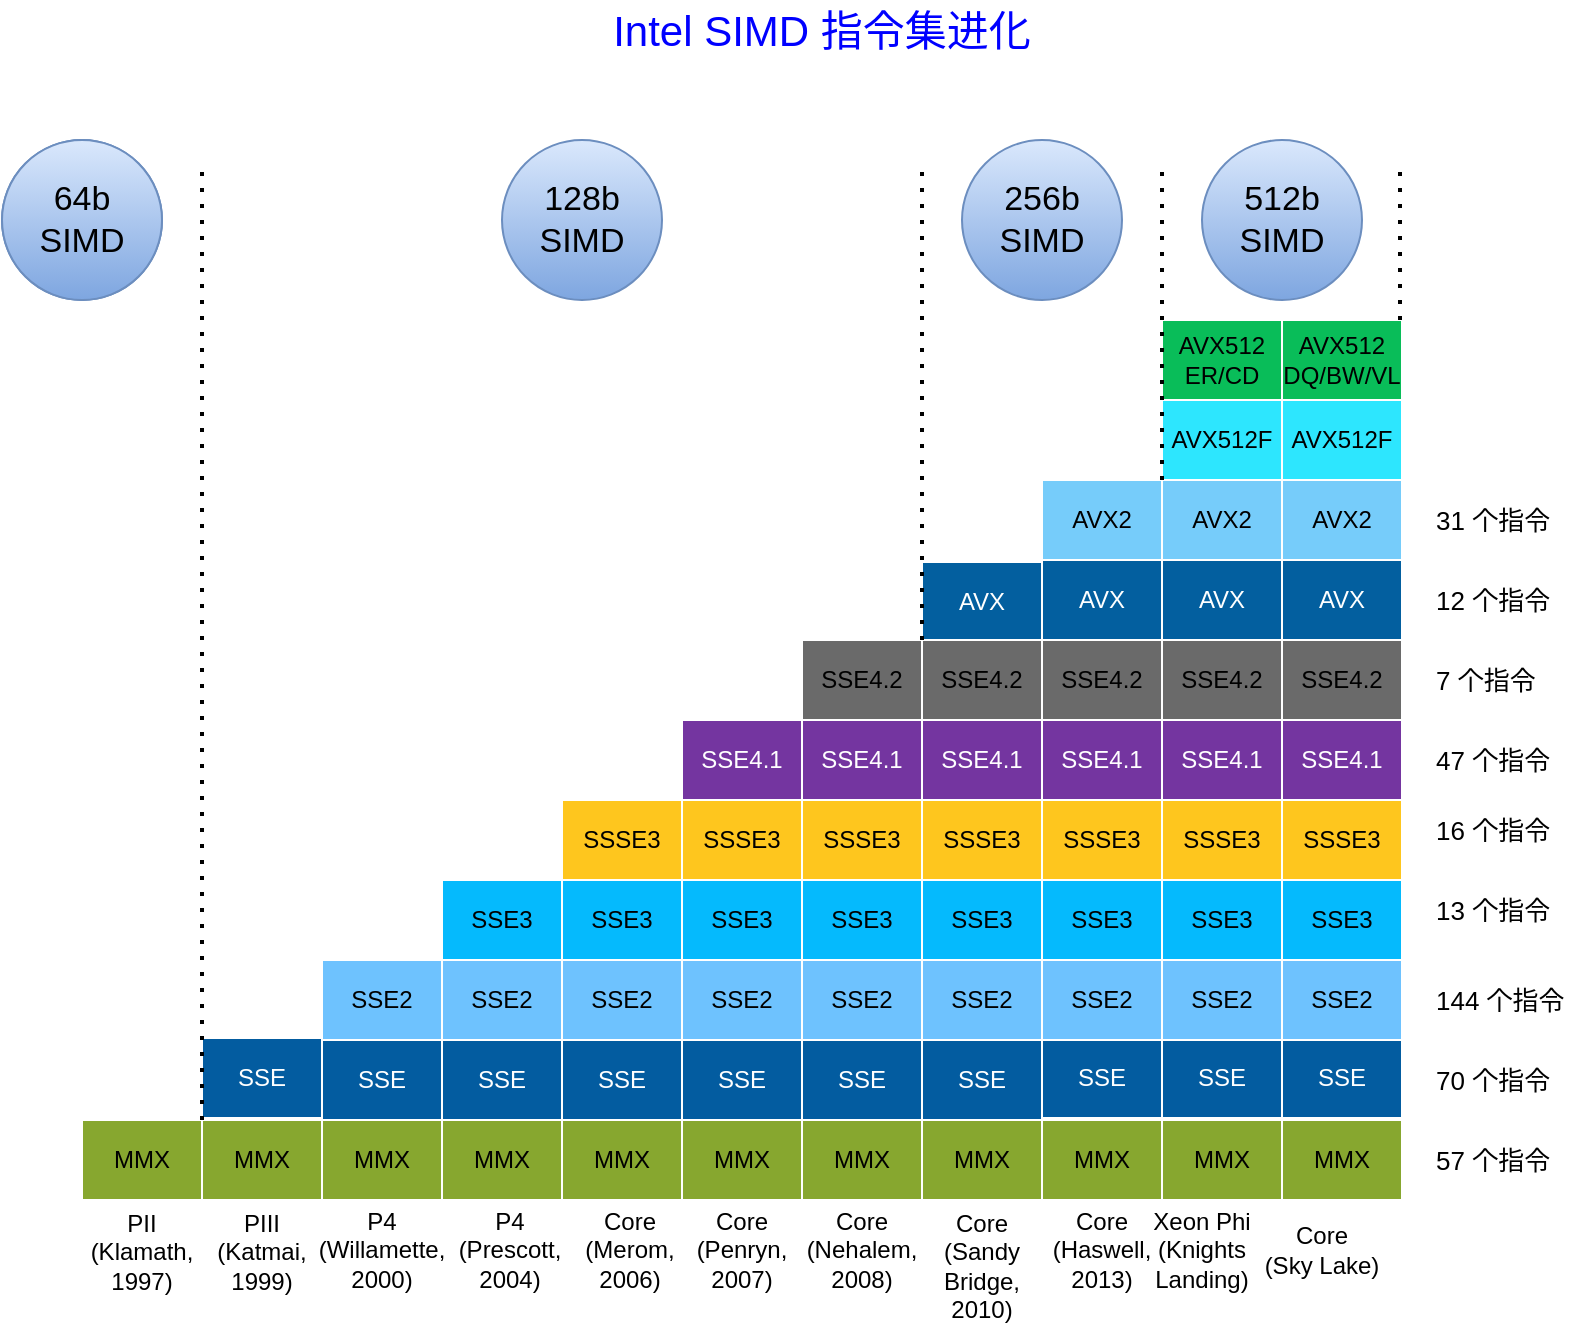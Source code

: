 <mxfile version="21.5.0" type="device">
  <diagram name="第 1 页" id="4knXB5S83GSm1kHDEQGC">
    <mxGraphModel dx="1099" dy="820" grid="1" gridSize="10" guides="1" tooltips="1" connect="1" arrows="1" fold="1" page="1" pageScale="1" pageWidth="827" pageHeight="1169" math="0" shadow="0">
      <root>
        <mxCell id="0" />
        <mxCell id="1" parent="0" />
        <mxCell id="QnhKWj-urKdLgxcFlNK7-1" value="MMX" style="rounded=0;whiteSpace=wrap;html=1;fillColor=#d5e8d4;strokeColor=#82b366;" parent="1" vertex="1">
          <mxGeometry x="60" y="720" width="60" height="40" as="geometry" />
        </mxCell>
        <mxCell id="QnhKWj-urKdLgxcFlNK7-4" value="SSE" style="rounded=0;whiteSpace=wrap;html=1;fillColor=#2492c2;fontColor=#ffffff;strokeColor=#2D7600;" parent="1" vertex="1">
          <mxGeometry x="120" y="680" width="60" height="40" as="geometry" />
        </mxCell>
        <mxCell id="QnhKWj-urKdLgxcFlNK7-5" value="SSE2" style="rounded=0;whiteSpace=wrap;html=1;fillColor=#6ec2fe;strokeColor=#ffffff;" parent="1" vertex="1">
          <mxGeometry x="180" y="640" width="60" height="40" as="geometry" />
        </mxCell>
        <mxCell id="QnhKWj-urKdLgxcFlNK7-6" value="SSE3" style="rounded=0;whiteSpace=wrap;html=1;fillColor=#05bafd;strokeColor=#ffffff;" parent="1" vertex="1">
          <mxGeometry x="240" y="600" width="60" height="40" as="geometry" />
        </mxCell>
        <mxCell id="QnhKWj-urKdLgxcFlNK7-7" value="SSSE3" style="rounded=0;whiteSpace=wrap;html=1;fillColor=#fec61e;strokeColor=#ffffff;" parent="1" vertex="1">
          <mxGeometry x="300" y="560" width="60" height="40" as="geometry" />
        </mxCell>
        <mxCell id="QnhKWj-urKdLgxcFlNK7-9" value="&lt;font color=&quot;#ffffff&quot;&gt;SSE4.1&lt;/font&gt;" style="rounded=0;whiteSpace=wrap;html=1;fillColor=#7435a0;strokeColor=#ffffff;" parent="1" vertex="1">
          <mxGeometry x="360" y="520" width="60" height="40" as="geometry" />
        </mxCell>
        <mxCell id="QnhKWj-urKdLgxcFlNK7-10" value="SSE4.2" style="rounded=0;whiteSpace=wrap;html=1;" parent="1" vertex="1">
          <mxGeometry x="420" y="480" width="60" height="40" as="geometry" />
        </mxCell>
        <mxCell id="QnhKWj-urKdLgxcFlNK7-11" value="&lt;font color=&quot;#ffffff&quot;&gt;AVX&lt;/font&gt;" style="rounded=0;whiteSpace=wrap;html=1;fillColor=#035f9f;strokeColor=#FFFFFF;" parent="1" vertex="1">
          <mxGeometry x="480" y="441" width="60" height="40" as="geometry" />
        </mxCell>
        <mxCell id="QnhKWj-urKdLgxcFlNK7-12" value="AVX2" style="rounded=0;whiteSpace=wrap;html=1;" parent="1" vertex="1">
          <mxGeometry x="540" y="400" width="60" height="40" as="geometry" />
        </mxCell>
        <mxCell id="QnhKWj-urKdLgxcFlNK7-13" value="AVX512F" style="rounded=0;whiteSpace=wrap;html=1;fillColor=#2de6fe;strokeColor=#ffffff;" parent="1" vertex="1">
          <mxGeometry x="600" y="360" width="60" height="40" as="geometry" />
        </mxCell>
        <mxCell id="QnhKWj-urKdLgxcFlNK7-14" value="AVX512&lt;br&gt;DQ/BW/VL" style="rounded=0;whiteSpace=wrap;html=1;fillColor=#09bd59;strokeColor=#ffffff;" parent="1" vertex="1">
          <mxGeometry x="660" y="320" width="60" height="40" as="geometry" />
        </mxCell>
        <mxCell id="QnhKWj-urKdLgxcFlNK7-19" value="AVX512&lt;br&gt;ER/CD" style="rounded=0;whiteSpace=wrap;html=1;fillColor=#09bd59;strokeColor=#ffffff;" parent="1" vertex="1">
          <mxGeometry x="600" y="320" width="60" height="40" as="geometry" />
        </mxCell>
        <mxCell id="QnhKWj-urKdLgxcFlNK7-22" value="PII&lt;br&gt;(Klamath, 1997)" style="text;strokeColor=none;align=center;fillColor=none;html=1;verticalAlign=middle;whiteSpace=wrap;rounded=0;" parent="1" vertex="1">
          <mxGeometry x="60" y="771" width="60" height="30" as="geometry" />
        </mxCell>
        <mxCell id="QnhKWj-urKdLgxcFlNK7-23" value="PIII&lt;br&gt;(Katmai, 1999)" style="text;strokeColor=none;align=center;fillColor=none;html=1;verticalAlign=middle;whiteSpace=wrap;rounded=0;" parent="1" vertex="1">
          <mxGeometry x="120" y="771" width="60" height="30" as="geometry" />
        </mxCell>
        <mxCell id="QnhKWj-urKdLgxcFlNK7-24" value="P4&lt;br&gt;(Willamette, 2000)" style="text;strokeColor=none;align=center;fillColor=none;html=1;verticalAlign=middle;whiteSpace=wrap;rounded=0;" parent="1" vertex="1">
          <mxGeometry x="180" y="770" width="60" height="30" as="geometry" />
        </mxCell>
        <mxCell id="QnhKWj-urKdLgxcFlNK7-25" value="P4&lt;br&gt;(Prescott, 2004)" style="text;strokeColor=none;align=center;fillColor=none;html=1;verticalAlign=middle;whiteSpace=wrap;rounded=0;" parent="1" vertex="1">
          <mxGeometry x="244" y="770" width="60" height="30" as="geometry" />
        </mxCell>
        <mxCell id="QnhKWj-urKdLgxcFlNK7-26" value="Core&lt;br&gt;(Merom, 2006)" style="text;strokeColor=none;align=center;fillColor=none;html=1;verticalAlign=middle;whiteSpace=wrap;rounded=0;" parent="1" vertex="1">
          <mxGeometry x="304" y="770" width="60" height="30" as="geometry" />
        </mxCell>
        <mxCell id="QnhKWj-urKdLgxcFlNK7-27" value="Core&lt;br&gt;(Penryn, 2007)" style="text;strokeColor=none;align=center;fillColor=none;html=1;verticalAlign=middle;whiteSpace=wrap;rounded=0;" parent="1" vertex="1">
          <mxGeometry x="360" y="770" width="60" height="30" as="geometry" />
        </mxCell>
        <mxCell id="QnhKWj-urKdLgxcFlNK7-28" value="Core&lt;br&gt;(Nehalem, 2008)" style="text;strokeColor=none;align=center;fillColor=none;html=1;verticalAlign=middle;whiteSpace=wrap;rounded=0;" parent="1" vertex="1">
          <mxGeometry x="420" y="770" width="60" height="30" as="geometry" />
        </mxCell>
        <mxCell id="QnhKWj-urKdLgxcFlNK7-29" value="Core&lt;br&gt;(Sandy&lt;br&gt;Bridge, 2010)" style="text;strokeColor=none;align=center;fillColor=none;html=1;verticalAlign=middle;whiteSpace=wrap;rounded=0;" parent="1" vertex="1">
          <mxGeometry x="480" y="778" width="60" height="30" as="geometry" />
        </mxCell>
        <mxCell id="QnhKWj-urKdLgxcFlNK7-30" value="Core&lt;br&gt;(Haswell, 2013)" style="text;strokeColor=none;align=center;fillColor=none;html=1;verticalAlign=middle;whiteSpace=wrap;rounded=0;" parent="1" vertex="1">
          <mxGeometry x="540" y="770" width="60" height="30" as="geometry" />
        </mxCell>
        <mxCell id="QnhKWj-urKdLgxcFlNK7-31" value="Xeon Phi&lt;br&gt;(Knights&lt;br&gt;Landing)" style="text;strokeColor=none;align=center;fillColor=none;html=1;verticalAlign=middle;whiteSpace=wrap;rounded=0;" parent="1" vertex="1">
          <mxGeometry x="590" y="770" width="60" height="30" as="geometry" />
        </mxCell>
        <mxCell id="QnhKWj-urKdLgxcFlNK7-32" value="Core&lt;br&gt;(Sky Lake)" style="text;strokeColor=none;align=center;fillColor=none;html=1;verticalAlign=middle;whiteSpace=wrap;rounded=0;" parent="1" vertex="1">
          <mxGeometry x="650" y="770" width="60" height="30" as="geometry" />
        </mxCell>
        <mxCell id="QnhKWj-urKdLgxcFlNK7-33" value="MMX" style="rounded=0;whiteSpace=wrap;html=1;fillColor=#d5e8d4;strokeColor=#82b366;" parent="1" vertex="1">
          <mxGeometry x="120" y="720" width="60" height="40" as="geometry" />
        </mxCell>
        <mxCell id="QnhKWj-urKdLgxcFlNK7-34" value="MMX" style="rounded=0;whiteSpace=wrap;html=1;fillColor=#d5e8d4;strokeColor=#82b366;" parent="1" vertex="1">
          <mxGeometry x="180" y="720" width="60" height="40" as="geometry" />
        </mxCell>
        <mxCell id="QnhKWj-urKdLgxcFlNK7-35" value="MMX" style="rounded=0;whiteSpace=wrap;html=1;fillColor=#d5e8d4;strokeColor=#82b366;" parent="1" vertex="1">
          <mxGeometry x="240" y="720" width="60" height="40" as="geometry" />
        </mxCell>
        <mxCell id="QnhKWj-urKdLgxcFlNK7-36" value="MMX" style="rounded=0;whiteSpace=wrap;html=1;fillColor=#d5e8d4;strokeColor=#82b366;" parent="1" vertex="1">
          <mxGeometry x="300" y="720" width="60" height="40" as="geometry" />
        </mxCell>
        <mxCell id="QnhKWj-urKdLgxcFlNK7-37" value="MMX" style="rounded=0;whiteSpace=wrap;html=1;fillColor=#d5e8d4;strokeColor=#82b366;" parent="1" vertex="1">
          <mxGeometry x="360" y="720" width="60" height="40" as="geometry" />
        </mxCell>
        <mxCell id="QnhKWj-urKdLgxcFlNK7-38" value="MMX" style="rounded=0;whiteSpace=wrap;html=1;fillColor=#d5e8d4;strokeColor=#82b366;" parent="1" vertex="1">
          <mxGeometry x="420" y="720" width="60" height="40" as="geometry" />
        </mxCell>
        <mxCell id="QnhKWj-urKdLgxcFlNK7-39" value="MMX" style="rounded=0;whiteSpace=wrap;html=1;fillColor=#d5e8d4;strokeColor=#82b366;" parent="1" vertex="1">
          <mxGeometry x="480" y="720" width="60" height="40" as="geometry" />
        </mxCell>
        <mxCell id="QnhKWj-urKdLgxcFlNK7-40" value="MMX" style="rounded=0;whiteSpace=wrap;html=1;fillColor=#d5e8d4;strokeColor=#82b366;" parent="1" vertex="1">
          <mxGeometry x="540" y="720" width="60" height="40" as="geometry" />
        </mxCell>
        <mxCell id="QnhKWj-urKdLgxcFlNK7-41" value="MMX" style="rounded=0;whiteSpace=wrap;html=1;fillColor=#87a72f;strokeColor=#ffffff;" parent="1" vertex="1">
          <mxGeometry x="600" y="720" width="60" height="40" as="geometry" />
        </mxCell>
        <mxCell id="QnhKWj-urKdLgxcFlNK7-42" value="MMX" style="rounded=0;whiteSpace=wrap;html=1;fillColor=#87a72f;strokeColor=#ffffff;" parent="1" vertex="1">
          <mxGeometry x="660" y="720" width="60" height="40" as="geometry" />
        </mxCell>
        <mxCell id="QnhKWj-urKdLgxcFlNK7-43" value="SSE" style="rounded=0;whiteSpace=wrap;html=1;fillColor=#035ca0;fontColor=#ffffff;strokeColor=#ffffff;" parent="1" vertex="1">
          <mxGeometry x="180" y="680" width="60" height="40" as="geometry" />
        </mxCell>
        <mxCell id="QnhKWj-urKdLgxcFlNK7-44" value="SSE" style="rounded=0;whiteSpace=wrap;html=1;fillColor=#035ca0;fontColor=#ffffff;strokeColor=#ffffff;" parent="1" vertex="1">
          <mxGeometry x="240" y="680" width="60" height="40" as="geometry" />
        </mxCell>
        <mxCell id="QnhKWj-urKdLgxcFlNK7-45" value="SSE" style="rounded=0;whiteSpace=wrap;html=1;fillColor=#035ca0;fontColor=#ffffff;strokeColor=#ffffff;" parent="1" vertex="1">
          <mxGeometry x="300" y="680" width="60" height="40" as="geometry" />
        </mxCell>
        <mxCell id="QnhKWj-urKdLgxcFlNK7-46" value="SSE" style="rounded=0;whiteSpace=wrap;html=1;fillColor=#035ca0;fontColor=#ffffff;strokeColor=#ffffff;" parent="1" vertex="1">
          <mxGeometry x="360" y="680" width="60" height="40" as="geometry" />
        </mxCell>
        <mxCell id="QnhKWj-urKdLgxcFlNK7-47" value="SSE" style="rounded=0;whiteSpace=wrap;html=1;fillColor=#035ca0;fontColor=#ffffff;strokeColor=#ffffff;" parent="1" vertex="1">
          <mxGeometry x="420" y="680" width="60" height="40" as="geometry" />
        </mxCell>
        <mxCell id="QnhKWj-urKdLgxcFlNK7-48" value="SSE" style="rounded=0;whiteSpace=wrap;html=1;fillColor=#035ca0;fontColor=#ffffff;strokeColor=#ffffff;" parent="1" vertex="1">
          <mxGeometry x="480" y="680" width="60" height="40" as="geometry" />
        </mxCell>
        <mxCell id="QnhKWj-urKdLgxcFlNK7-49" value="SSE" style="rounded=0;whiteSpace=wrap;html=1;fillColor=#035ca0;fontColor=#ffffff;strokeColor=#ffffff;" parent="1" vertex="1">
          <mxGeometry x="540" y="679" width="60" height="40" as="geometry" />
        </mxCell>
        <mxCell id="QnhKWj-urKdLgxcFlNK7-50" value="SSE" style="rounded=0;whiteSpace=wrap;html=1;fillColor=#035ca0;fontColor=#ffffff;strokeColor=#ffffff;" parent="1" vertex="1">
          <mxGeometry x="600" y="679" width="60" height="40" as="geometry" />
        </mxCell>
        <mxCell id="QnhKWj-urKdLgxcFlNK7-51" value="SSE" style="rounded=0;whiteSpace=wrap;html=1;fillColor=#035ca0;fontColor=#ffffff;strokeColor=#ffffff;" parent="1" vertex="1">
          <mxGeometry x="660" y="679" width="60" height="40" as="geometry" />
        </mxCell>
        <mxCell id="QnhKWj-urKdLgxcFlNK7-52" value="SSE2" style="rounded=0;whiteSpace=wrap;html=1;fillColor=#6ec2fe;strokeColor=#ffffff;" parent="1" vertex="1">
          <mxGeometry x="240" y="640" width="60" height="40" as="geometry" />
        </mxCell>
        <mxCell id="QnhKWj-urKdLgxcFlNK7-53" value="SSE2" style="rounded=0;whiteSpace=wrap;html=1;fillColor=#6ec2fe;strokeColor=#ffffff;" parent="1" vertex="1">
          <mxGeometry x="300" y="640" width="60" height="40" as="geometry" />
        </mxCell>
        <mxCell id="QnhKWj-urKdLgxcFlNK7-54" value="SSE2" style="rounded=0;whiteSpace=wrap;html=1;fillColor=#6ec2fe;strokeColor=#ffffff;" parent="1" vertex="1">
          <mxGeometry x="360" y="640" width="60" height="40" as="geometry" />
        </mxCell>
        <mxCell id="QnhKWj-urKdLgxcFlNK7-55" value="SSE2" style="rounded=0;whiteSpace=wrap;html=1;fillColor=#6ec2fe;strokeColor=#ffffff;" parent="1" vertex="1">
          <mxGeometry x="420" y="640" width="60" height="40" as="geometry" />
        </mxCell>
        <mxCell id="QnhKWj-urKdLgxcFlNK7-56" value="SSE2" style="rounded=0;whiteSpace=wrap;html=1;fillColor=#6ec2fe;strokeColor=#ffffff;" parent="1" vertex="1">
          <mxGeometry x="480" y="640" width="60" height="40" as="geometry" />
        </mxCell>
        <mxCell id="QnhKWj-urKdLgxcFlNK7-57" value="SSE2" style="rounded=0;whiteSpace=wrap;html=1;fillColor=#6ec2fe;strokeColor=#ffffff;" parent="1" vertex="1">
          <mxGeometry x="540" y="640" width="60" height="40" as="geometry" />
        </mxCell>
        <mxCell id="QnhKWj-urKdLgxcFlNK7-58" value="SSE2" style="rounded=0;whiteSpace=wrap;html=1;fillColor=#6ec2fe;strokeColor=#ffffff;" parent="1" vertex="1">
          <mxGeometry x="600" y="640" width="60" height="40" as="geometry" />
        </mxCell>
        <mxCell id="QnhKWj-urKdLgxcFlNK7-59" value="SSE2" style="rounded=0;whiteSpace=wrap;html=1;fillColor=#6ec2fe;strokeColor=#ffffff;" parent="1" vertex="1">
          <mxGeometry x="660" y="640" width="60" height="40" as="geometry" />
        </mxCell>
        <mxCell id="QnhKWj-urKdLgxcFlNK7-60" value="SSE3" style="rounded=0;whiteSpace=wrap;html=1;fillColor=#05bafd;strokeColor=#ffffff;" parent="1" vertex="1">
          <mxGeometry x="300" y="600" width="60" height="40" as="geometry" />
        </mxCell>
        <mxCell id="QnhKWj-urKdLgxcFlNK7-61" value="SSE3" style="rounded=0;whiteSpace=wrap;html=1;fillColor=#05bafd;strokeColor=#ffffff;" parent="1" vertex="1">
          <mxGeometry x="360" y="600" width="60" height="40" as="geometry" />
        </mxCell>
        <mxCell id="QnhKWj-urKdLgxcFlNK7-62" value="SSE3" style="rounded=0;whiteSpace=wrap;html=1;fillColor=#05bafd;strokeColor=#ffffff;" parent="1" vertex="1">
          <mxGeometry x="420" y="600" width="60" height="40" as="geometry" />
        </mxCell>
        <mxCell id="QnhKWj-urKdLgxcFlNK7-63" value="SSE3" style="rounded=0;whiteSpace=wrap;html=1;fillColor=#05bafd;strokeColor=#ffffff;" parent="1" vertex="1">
          <mxGeometry x="480" y="600" width="60" height="40" as="geometry" />
        </mxCell>
        <mxCell id="QnhKWj-urKdLgxcFlNK7-64" value="SSE3" style="rounded=0;whiteSpace=wrap;html=1;fillColor=#05bafd;strokeColor=#ffffff;" parent="1" vertex="1">
          <mxGeometry x="540" y="600" width="60" height="40" as="geometry" />
        </mxCell>
        <mxCell id="QnhKWj-urKdLgxcFlNK7-65" value="SSE3" style="rounded=0;whiteSpace=wrap;html=1;fillColor=#05bafd;strokeColor=#ffffff;" parent="1" vertex="1">
          <mxGeometry x="600" y="600" width="60" height="40" as="geometry" />
        </mxCell>
        <mxCell id="QnhKWj-urKdLgxcFlNK7-66" value="SSE3" style="rounded=0;whiteSpace=wrap;html=1;fillColor=#05bafd;strokeColor=#ffffff;" parent="1" vertex="1">
          <mxGeometry x="660" y="600" width="60" height="40" as="geometry" />
        </mxCell>
        <mxCell id="QnhKWj-urKdLgxcFlNK7-67" value="SSSE3" style="rounded=0;whiteSpace=wrap;html=1;fillColor=#fec61e;strokeColor=#ffffff;" parent="1" vertex="1">
          <mxGeometry x="360" y="560" width="60" height="40" as="geometry" />
        </mxCell>
        <mxCell id="QnhKWj-urKdLgxcFlNK7-68" value="SSSE3" style="rounded=0;whiteSpace=wrap;html=1;fillColor=#fec61e;strokeColor=#ffffff;" parent="1" vertex="1">
          <mxGeometry x="420" y="560" width="60" height="40" as="geometry" />
        </mxCell>
        <mxCell id="QnhKWj-urKdLgxcFlNK7-69" value="SSSE3" style="rounded=0;whiteSpace=wrap;html=1;fillColor=#fec61e;strokeColor=#ffffff;" parent="1" vertex="1">
          <mxGeometry x="480" y="560" width="60" height="40" as="geometry" />
        </mxCell>
        <mxCell id="QnhKWj-urKdLgxcFlNK7-70" value="SSSE3" style="rounded=0;whiteSpace=wrap;html=1;fillColor=#fec61e;strokeColor=#ffffff;" parent="1" vertex="1">
          <mxGeometry x="540" y="560" width="60" height="40" as="geometry" />
        </mxCell>
        <mxCell id="QnhKWj-urKdLgxcFlNK7-71" value="SSSE3" style="rounded=0;whiteSpace=wrap;html=1;fillColor=#fec61e;strokeColor=#ffffff;" parent="1" vertex="1">
          <mxGeometry x="600" y="560" width="60" height="40" as="geometry" />
        </mxCell>
        <mxCell id="QnhKWj-urKdLgxcFlNK7-72" value="SSSE3" style="rounded=0;whiteSpace=wrap;html=1;fillColor=#fec61e;strokeColor=#ffffff;" parent="1" vertex="1">
          <mxGeometry x="660" y="560" width="60" height="40" as="geometry" />
        </mxCell>
        <mxCell id="QnhKWj-urKdLgxcFlNK7-73" value="&lt;font color=&quot;#ffffff&quot;&gt;SSE4.1&lt;/font&gt;" style="rounded=0;whiteSpace=wrap;html=1;fillColor=#7435a0;strokeColor=#ffffff;" parent="1" vertex="1">
          <mxGeometry x="420" y="520" width="60" height="40" as="geometry" />
        </mxCell>
        <mxCell id="QnhKWj-urKdLgxcFlNK7-74" value="&lt;font color=&quot;#ffffff&quot;&gt;SSE4.1&lt;/font&gt;" style="rounded=0;whiteSpace=wrap;html=1;fillColor=#7435a0;strokeColor=#ffffff;" parent="1" vertex="1">
          <mxGeometry x="480" y="520" width="60" height="40" as="geometry" />
        </mxCell>
        <mxCell id="QnhKWj-urKdLgxcFlNK7-76" value="&lt;font color=&quot;#ffffff&quot;&gt;SSE4.1&lt;/font&gt;" style="rounded=0;whiteSpace=wrap;html=1;fillColor=#7435a0;strokeColor=#ffffff;" parent="1" vertex="1">
          <mxGeometry x="540" y="520" width="60" height="40" as="geometry" />
        </mxCell>
        <mxCell id="QnhKWj-urKdLgxcFlNK7-77" value="&lt;font color=&quot;#ffffff&quot;&gt;SSE4.1&lt;/font&gt;" style="rounded=0;whiteSpace=wrap;html=1;fillColor=#7435a0;strokeColor=#ffffff;" parent="1" vertex="1">
          <mxGeometry x="600" y="520" width="60" height="40" as="geometry" />
        </mxCell>
        <mxCell id="QnhKWj-urKdLgxcFlNK7-78" value="&lt;font color=&quot;#ffffff&quot;&gt;SSE4.1&lt;/font&gt;" style="rounded=0;whiteSpace=wrap;html=1;fillColor=#7435a0;strokeColor=#ffffff;" parent="1" vertex="1">
          <mxGeometry x="660" y="520" width="60" height="40" as="geometry" />
        </mxCell>
        <mxCell id="QnhKWj-urKdLgxcFlNK7-79" value="SSE4.2" style="rounded=0;whiteSpace=wrap;html=1;" parent="1" vertex="1">
          <mxGeometry x="480" y="480" width="60" height="40" as="geometry" />
        </mxCell>
        <mxCell id="QnhKWj-urKdLgxcFlNK7-80" value="SSE4.2" style="rounded=0;whiteSpace=wrap;html=1;fillColor=#6a6a6a;strokeColor=#ffffff;" parent="1" vertex="1">
          <mxGeometry x="540" y="480" width="60" height="40" as="geometry" />
        </mxCell>
        <mxCell id="QnhKWj-urKdLgxcFlNK7-81" value="SSE4.2" style="rounded=0;whiteSpace=wrap;html=1;fillColor=#6a6a6a;strokeColor=#ffffff;" parent="1" vertex="1">
          <mxGeometry x="600" y="480" width="60" height="40" as="geometry" />
        </mxCell>
        <mxCell id="QnhKWj-urKdLgxcFlNK7-82" value="SSE4.2" style="rounded=0;whiteSpace=wrap;html=1;fillColor=#6a6a6a;strokeColor=#ffffff;" parent="1" vertex="1">
          <mxGeometry x="660" y="480" width="60" height="40" as="geometry" />
        </mxCell>
        <mxCell id="QnhKWj-urKdLgxcFlNK7-83" value="&lt;font color=&quot;#ffffff&quot;&gt;AVX&lt;/font&gt;" style="rounded=0;whiteSpace=wrap;html=1;fillColor=#035f9f;strokeColor=#ffffff;" parent="1" vertex="1">
          <mxGeometry x="540" y="440" width="60" height="40" as="geometry" />
        </mxCell>
        <mxCell id="QnhKWj-urKdLgxcFlNK7-84" value="&lt;font color=&quot;#ffffff&quot;&gt;AVX&lt;/font&gt;" style="rounded=0;whiteSpace=wrap;html=1;fillColor=#035f9f;strokeColor=#ffffff;" parent="1" vertex="1">
          <mxGeometry x="600" y="440" width="60" height="40" as="geometry" />
        </mxCell>
        <mxCell id="QnhKWj-urKdLgxcFlNK7-85" value="&lt;font color=&quot;#ffffff&quot;&gt;AVX&lt;/font&gt;" style="rounded=0;whiteSpace=wrap;html=1;fillColor=#035f9f;strokeColor=#ffffff;" parent="1" vertex="1">
          <mxGeometry x="660" y="440" width="60" height="40" as="geometry" />
        </mxCell>
        <mxCell id="QnhKWj-urKdLgxcFlNK7-86" value="AVX2" style="rounded=0;whiteSpace=wrap;html=1;" parent="1" vertex="1">
          <mxGeometry x="600" y="400" width="60" height="40" as="geometry" />
        </mxCell>
        <mxCell id="QnhKWj-urKdLgxcFlNK7-87" value="AVX2" style="rounded=0;whiteSpace=wrap;html=1;fillColor=#76ccfa;strokeColor=#ffffff;" parent="1" vertex="1">
          <mxGeometry x="660" y="400" width="60" height="40" as="geometry" />
        </mxCell>
        <mxCell id="QnhKWj-urKdLgxcFlNK7-88" value="AVX512F" style="rounded=0;whiteSpace=wrap;html=1;fillColor=#2de6fe;strokeColor=#ffffff;" parent="1" vertex="1">
          <mxGeometry x="660" y="360" width="60" height="40" as="geometry" />
        </mxCell>
        <mxCell id="QnhKWj-urKdLgxcFlNK7-89" value="MMX" style="rounded=0;whiteSpace=wrap;html=1;fillColor=#87a72f;strokeColor=#ffffff;" parent="1" vertex="1">
          <mxGeometry x="60" y="720" width="60" height="40" as="geometry" />
        </mxCell>
        <mxCell id="QnhKWj-urKdLgxcFlNK7-90" value="MMX" style="rounded=0;whiteSpace=wrap;html=1;fillColor=#87a72f;strokeColor=#ffffff;" parent="1" vertex="1">
          <mxGeometry x="120" y="720" width="60" height="40" as="geometry" />
        </mxCell>
        <mxCell id="QnhKWj-urKdLgxcFlNK7-91" value="MMX" style="rounded=0;whiteSpace=wrap;html=1;fillColor=#87a72f;strokeColor=#ffffff;" parent="1" vertex="1">
          <mxGeometry x="180" y="720" width="60" height="40" as="geometry" />
        </mxCell>
        <mxCell id="QnhKWj-urKdLgxcFlNK7-92" value="MMX" style="rounded=0;whiteSpace=wrap;html=1;fillColor=#87a72f;strokeColor=#ffffff;" parent="1" vertex="1">
          <mxGeometry x="240" y="720" width="60" height="40" as="geometry" />
        </mxCell>
        <mxCell id="QnhKWj-urKdLgxcFlNK7-93" value="MMX" style="rounded=0;whiteSpace=wrap;html=1;fillColor=#87a72f;strokeColor=#ffffff;" parent="1" vertex="1">
          <mxGeometry x="300" y="720" width="60" height="40" as="geometry" />
        </mxCell>
        <mxCell id="QnhKWj-urKdLgxcFlNK7-94" value="MMX" style="rounded=0;whiteSpace=wrap;html=1;fillColor=#87a72f;strokeColor=#ffffff;" parent="1" vertex="1">
          <mxGeometry x="360" y="720" width="60" height="40" as="geometry" />
        </mxCell>
        <mxCell id="QnhKWj-urKdLgxcFlNK7-95" value="MMX" style="rounded=0;whiteSpace=wrap;html=1;fillColor=#87a72f;strokeColor=#ffffff;" parent="1" vertex="1">
          <mxGeometry x="420" y="720" width="60" height="40" as="geometry" />
        </mxCell>
        <mxCell id="QnhKWj-urKdLgxcFlNK7-96" value="MMX" style="rounded=0;whiteSpace=wrap;html=1;fillColor=#87a72f;strokeColor=#ffffff;" parent="1" vertex="1">
          <mxGeometry x="480" y="720" width="60" height="40" as="geometry" />
        </mxCell>
        <mxCell id="QnhKWj-urKdLgxcFlNK7-97" value="MMX" style="rounded=0;whiteSpace=wrap;html=1;fillColor=#87a72f;strokeColor=#ffffff;" parent="1" vertex="1">
          <mxGeometry x="540" y="720" width="60" height="40" as="geometry" />
        </mxCell>
        <mxCell id="QnhKWj-urKdLgxcFlNK7-98" value="SSE" style="rounded=0;whiteSpace=wrap;html=1;fillColor=#035ca0;fontColor=#ffffff;strokeColor=#ffffff;" parent="1" vertex="1">
          <mxGeometry x="120" y="679" width="60" height="40" as="geometry" />
        </mxCell>
        <mxCell id="QnhKWj-urKdLgxcFlNK7-99" value="SSE4.2" style="rounded=0;whiteSpace=wrap;html=1;fillColor=#6a6a6a;strokeColor=#ffffff;" parent="1" vertex="1">
          <mxGeometry x="420" y="480" width="60" height="40" as="geometry" />
        </mxCell>
        <mxCell id="QnhKWj-urKdLgxcFlNK7-100" value="SSE4.2" style="rounded=0;whiteSpace=wrap;html=1;fillColor=#6a6a6a;strokeColor=#ffffff;" parent="1" vertex="1">
          <mxGeometry x="480" y="480" width="60" height="40" as="geometry" />
        </mxCell>
        <mxCell id="QnhKWj-urKdLgxcFlNK7-101" value="AVX2" style="rounded=0;whiteSpace=wrap;html=1;fillColor=#76ccfa;strokeColor=#ffffff;" parent="1" vertex="1">
          <mxGeometry x="540" y="400" width="60" height="40" as="geometry" />
        </mxCell>
        <mxCell id="QnhKWj-urKdLgxcFlNK7-102" value="AVX2" style="rounded=0;whiteSpace=wrap;html=1;fillColor=#76ccfa;strokeColor=#ffffff;" parent="1" vertex="1">
          <mxGeometry x="600" y="400" width="60" height="40" as="geometry" />
        </mxCell>
        <mxCell id="QnhKWj-urKdLgxcFlNK7-103" value="" style="endArrow=none;dashed=1;html=1;dashPattern=1 3;strokeWidth=2;rounded=0;" parent="1" edge="1">
          <mxGeometry width="50" height="50" relative="1" as="geometry">
            <mxPoint x="120" y="720" as="sourcePoint" />
            <mxPoint x="120" y="240" as="targetPoint" />
          </mxGeometry>
        </mxCell>
        <mxCell id="QnhKWj-urKdLgxcFlNK7-104" value="" style="endArrow=none;dashed=1;html=1;dashPattern=1 3;strokeWidth=2;rounded=0;" parent="1" edge="1">
          <mxGeometry width="50" height="50" relative="1" as="geometry">
            <mxPoint x="480" y="480" as="sourcePoint" />
            <mxPoint x="480" y="240" as="targetPoint" />
          </mxGeometry>
        </mxCell>
        <mxCell id="QnhKWj-urKdLgxcFlNK7-105" value="" style="endArrow=none;dashed=1;html=1;dashPattern=1 3;strokeWidth=2;rounded=0;exitX=0;exitY=0;exitDx=0;exitDy=0;" parent="1" source="QnhKWj-urKdLgxcFlNK7-102" edge="1">
          <mxGeometry width="50" height="50" relative="1" as="geometry">
            <mxPoint x="600" y="410" as="sourcePoint" />
            <mxPoint x="600" y="240" as="targetPoint" />
          </mxGeometry>
        </mxCell>
        <mxCell id="QnhKWj-urKdLgxcFlNK7-106" value="" style="endArrow=none;dashed=1;html=1;dashPattern=1 3;strokeWidth=2;rounded=0;" parent="1" edge="1">
          <mxGeometry width="50" height="50" relative="1" as="geometry">
            <mxPoint x="719" y="320" as="sourcePoint" />
            <mxPoint x="719" y="242" as="targetPoint" />
          </mxGeometry>
        </mxCell>
        <mxCell id="QnhKWj-urKdLgxcFlNK7-107" value="&lt;font style=&quot;font-size: 17px;&quot;&gt;64b&lt;br&gt;SIMD&lt;/font&gt;" style="ellipse;whiteSpace=wrap;html=1;aspect=fixed;fillColor=#dae8fc;gradientColor=#7ea6e0;strokeColor=#6c8ebf;" parent="1" vertex="1">
          <mxGeometry x="20" y="230" width="80" height="80" as="geometry" />
        </mxCell>
        <mxCell id="QnhKWj-urKdLgxcFlNK7-108" value="&lt;font style=&quot;font-size: 17px;&quot;&gt;128b&lt;br&gt;SIMD&lt;/font&gt;" style="ellipse;whiteSpace=wrap;html=1;aspect=fixed;fillColor=#dae8fc;gradientColor=#7ea6e0;strokeColor=#6c8ebf;" parent="1" vertex="1">
          <mxGeometry x="270" y="230" width="80" height="80" as="geometry" />
        </mxCell>
        <mxCell id="QnhKWj-urKdLgxcFlNK7-109" value="&lt;font style=&quot;font-size: 17px;&quot;&gt;256b&lt;br&gt;SIMD&lt;/font&gt;" style="ellipse;whiteSpace=wrap;html=1;aspect=fixed;fillColor=#dae8fc;gradientColor=#7ea6e0;strokeColor=#6c8ebf;" parent="1" vertex="1">
          <mxGeometry x="500" y="230" width="80" height="80" as="geometry" />
        </mxCell>
        <mxCell id="QnhKWj-urKdLgxcFlNK7-110" value="&lt;font style=&quot;font-size: 17px;&quot;&gt;512b&lt;br&gt;SIMD&lt;/font&gt;" style="ellipse;whiteSpace=wrap;html=1;aspect=fixed;fillColor=#dae8fc;gradientColor=#7ea6e0;strokeColor=#6c8ebf;" parent="1" vertex="1">
          <mxGeometry x="620" y="230" width="80" height="80" as="geometry" />
        </mxCell>
        <mxCell id="QnhKWj-urKdLgxcFlNK7-111" value="&lt;font style=&quot;font-size: 17px;&quot;&gt;64b&lt;br&gt;SIMD&lt;/font&gt;" style="ellipse;whiteSpace=wrap;html=1;aspect=fixed;fillColor=#dae8fc;gradientColor=#7ea6e0;strokeColor=#6c8ebf;" parent="1" vertex="1">
          <mxGeometry x="20" y="230" width="80" height="80" as="geometry" />
        </mxCell>
        <mxCell id="5QzvcJGyVcDiPQYoqL-W-1" value="70 个指令" style="text;strokeColor=none;align=left;fillColor=none;html=1;verticalAlign=middle;whiteSpace=wrap;rounded=0;fontSize=13;" parent="1" vertex="1">
          <mxGeometry x="735" y="685" width="70" height="30" as="geometry" />
        </mxCell>
        <mxCell id="5QzvcJGyVcDiPQYoqL-W-2" value="144 个指令" style="text;strokeColor=none;align=left;fillColor=none;html=1;verticalAlign=middle;whiteSpace=wrap;rounded=0;fontSize=13;" parent="1" vertex="1">
          <mxGeometry x="735" y="645" width="70" height="30" as="geometry" />
        </mxCell>
        <mxCell id="5QzvcJGyVcDiPQYoqL-W-3" value="13 个指令" style="text;strokeColor=none;align=left;fillColor=none;html=1;verticalAlign=middle;whiteSpace=wrap;rounded=0;fontSize=13;" parent="1" vertex="1">
          <mxGeometry x="735" y="600" width="60" height="30" as="geometry" />
        </mxCell>
        <mxCell id="5QzvcJGyVcDiPQYoqL-W-4" value="16 个指令" style="text;strokeColor=none;align=left;fillColor=none;html=1;verticalAlign=middle;whiteSpace=wrap;rounded=0;fontSize=13;" parent="1" vertex="1">
          <mxGeometry x="735" y="560" width="60" height="30" as="geometry" />
        </mxCell>
        <mxCell id="5QzvcJGyVcDiPQYoqL-W-5" value="47 个指令" style="text;strokeColor=none;align=left;fillColor=none;html=1;verticalAlign=middle;whiteSpace=wrap;rounded=0;fontSize=13;" parent="1" vertex="1">
          <mxGeometry x="735" y="525" width="60" height="30" as="geometry" />
        </mxCell>
        <mxCell id="5QzvcJGyVcDiPQYoqL-W-6" value="7 个指令" style="text;strokeColor=none;align=left;fillColor=none;html=1;verticalAlign=middle;whiteSpace=wrap;rounded=0;fontSize=13;" parent="1" vertex="1">
          <mxGeometry x="735" y="485" width="60" height="30" as="geometry" />
        </mxCell>
        <mxCell id="5QzvcJGyVcDiPQYoqL-W-7" value="12 个指令" style="text;strokeColor=none;align=left;fillColor=none;html=1;verticalAlign=middle;whiteSpace=wrap;rounded=0;fontSize=13;" parent="1" vertex="1">
          <mxGeometry x="735" y="445" width="60" height="30" as="geometry" />
        </mxCell>
        <mxCell id="5QzvcJGyVcDiPQYoqL-W-8" value="31 个指令" style="text;strokeColor=none;align=left;fillColor=none;html=1;verticalAlign=middle;whiteSpace=wrap;rounded=0;fontSize=13;" parent="1" vertex="1">
          <mxGeometry x="735" y="405" width="60" height="30" as="geometry" />
        </mxCell>
        <mxCell id="5QzvcJGyVcDiPQYoqL-W-9" value="&lt;font color=&quot;#0000ff&quot;&gt;Intel SIMD 指令集进化&lt;/font&gt;" style="text;strokeColor=none;align=center;fillColor=none;html=1;verticalAlign=middle;whiteSpace=wrap;rounded=0;fontSize=21;" parent="1" vertex="1">
          <mxGeometry x="280" y="160" width="300" height="30" as="geometry" />
        </mxCell>
        <mxCell id="5QzvcJGyVcDiPQYoqL-W-10" value="57 个指令" style="text;strokeColor=none;align=left;fillColor=none;html=1;verticalAlign=middle;whiteSpace=wrap;rounded=0;fontSize=13;" parent="1" vertex="1">
          <mxGeometry x="735" y="725" width="70" height="30" as="geometry" />
        </mxCell>
      </root>
    </mxGraphModel>
  </diagram>
</mxfile>
